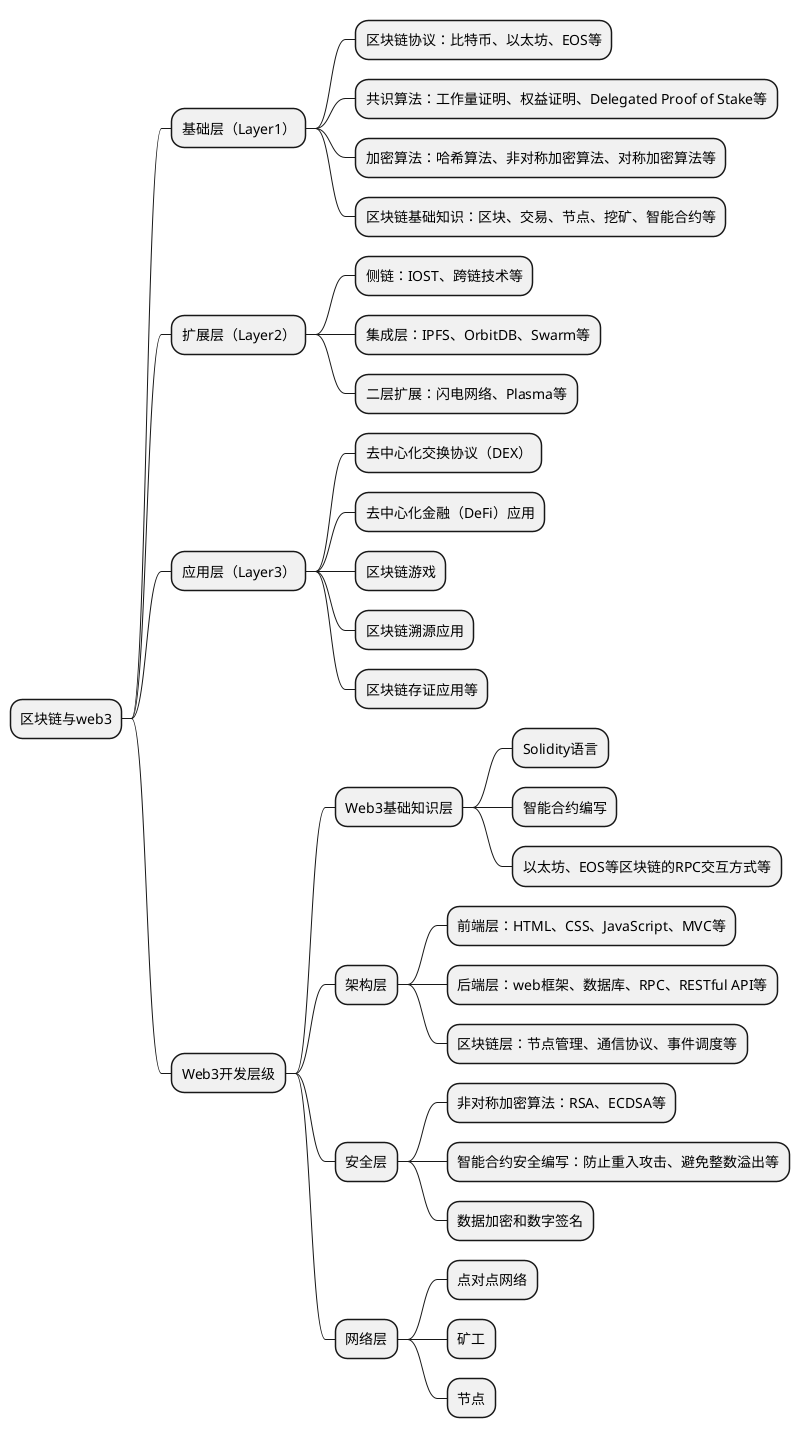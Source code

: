 @startmindmap
* 区块链与web3
** 基础层（Layer1）
*** 区块链协议：比特币、以太坊、EOS等
*** 共识算法：工作量证明、权益证明、Delegated Proof of Stake等
*** 加密算法：哈希算法、非对称加密算法、对称加密算法等
*** 区块链基础知识：区块、交易、节点、挖矿、智能合约等

** 扩展层（Layer2）
*** 侧链：IOST、跨链技术等
*** 集成层：IPFS、OrbitDB、Swarm等
*** 二层扩展：闪电网络、Plasma等

** 应用层（Layer3）
*** 去中心化交换协议（DEX）
*** 去中心化金融（DeFi）应用
*** 区块链游戏
*** 区块链溯源应用
*** 区块链存证应用等

** Web3开发层级
*** Web3基础知识层
**** Solidity语言
**** 智能合约编写
**** 以太坊、EOS等区块链的RPC交互方式等
*** 架构层
**** 前端层：HTML、CSS、JavaScript、MVC等
**** 后端层：web框架、数据库、RPC、RESTful API等
**** 区块链层：节点管理、通信协议、事件调度等
*** 安全层
**** 非对称加密算法：RSA、ECDSA等
**** 智能合约安全编写：防止重入攻击、避免整数溢出等
**** 数据加密和数字签名
*** 网络层
**** 点对点网络
**** 矿工
**** 节点
@endmindmap